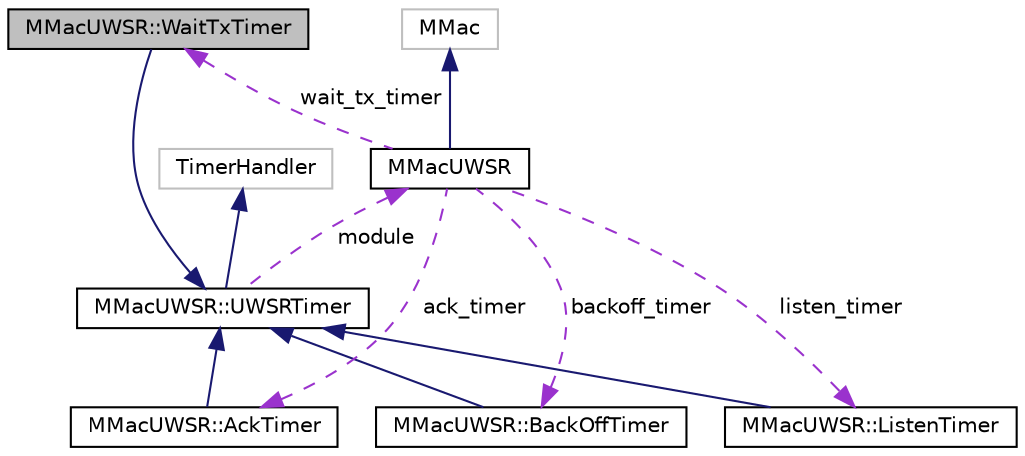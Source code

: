 digraph "MMacUWSR::WaitTxTimer"
{
 // LATEX_PDF_SIZE
  edge [fontname="Helvetica",fontsize="10",labelfontname="Helvetica",labelfontsize="10"];
  node [fontname="Helvetica",fontsize="10",shape=record];
  Node1 [label="MMacUWSR::WaitTxTimer",height=0.2,width=0.4,color="black", fillcolor="grey75", style="filled", fontcolor="black",tooltip="Base class of WaitTxTimer, which is a derived class of UWSRTimer."];
  Node2 -> Node1 [dir="back",color="midnightblue",fontsize="10",style="solid",fontname="Helvetica"];
  Node2 [label="MMacUWSR::UWSRTimer",height=0.2,width=0.4,color="black", fillcolor="white", style="filled",URL="$classMMacUWSR_1_1UWSRTimer.html",tooltip="Base class of all the timer used in this protocol."];
  Node3 -> Node2 [dir="back",color="midnightblue",fontsize="10",style="solid",fontname="Helvetica"];
  Node3 [label="TimerHandler",height=0.2,width=0.4,color="grey75", fillcolor="white", style="filled",tooltip=" "];
  Node4 -> Node2 [dir="back",color="darkorchid3",fontsize="10",style="dashed",label=" module" ,fontname="Helvetica"];
  Node4 [label="MMacUWSR",height=0.2,width=0.4,color="black", fillcolor="white", style="filled",URL="$classMMacUWSR.html",tooltip="This is the base class of MMacUWSR protocol, which is a derived class of MMac."];
  Node5 -> Node4 [dir="back",color="midnightblue",fontsize="10",style="solid",fontname="Helvetica"];
  Node5 [label="MMac",height=0.2,width=0.4,color="grey75", fillcolor="white", style="filled",tooltip=" "];
  Node6 -> Node4 [dir="back",color="darkorchid3",fontsize="10",style="dashed",label=" backoff_timer" ,fontname="Helvetica"];
  Node6 [label="MMacUWSR::BackOffTimer",height=0.2,width=0.4,color="black", fillcolor="white", style="filled",URL="$classMMacUWSR_1_1BackOffTimer.html",tooltip="Base class of BackoffTimer."];
  Node2 -> Node6 [dir="back",color="midnightblue",fontsize="10",style="solid",fontname="Helvetica"];
  Node7 -> Node4 [dir="back",color="darkorchid3",fontsize="10",style="dashed",label=" ack_timer" ,fontname="Helvetica"];
  Node7 [label="MMacUWSR::AckTimer",height=0.2,width=0.4,color="black", fillcolor="white", style="filled",URL="$classMMacUWSR_1_1AckTimer.html",tooltip="Base class of AckTimer, which is a derived class of UWSRTimer."];
  Node2 -> Node7 [dir="back",color="midnightblue",fontsize="10",style="solid",fontname="Helvetica"];
  Node1 -> Node4 [dir="back",color="darkorchid3",fontsize="10",style="dashed",label=" wait_tx_timer" ,fontname="Helvetica"];
  Node8 -> Node4 [dir="back",color="darkorchid3",fontsize="10",style="dashed",label=" listen_timer" ,fontname="Helvetica"];
  Node8 [label="MMacUWSR::ListenTimer",height=0.2,width=0.4,color="black", fillcolor="white", style="filled",URL="$classMMacUWSR_1_1ListenTimer.html",tooltip="Base class of ListenTimer, which is a derived class of UWSRTimer."];
  Node2 -> Node8 [dir="back",color="midnightblue",fontsize="10",style="solid",fontname="Helvetica"];
}
